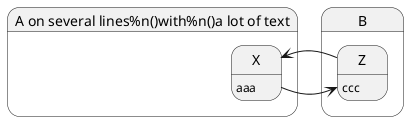 {
  "sha1": "siz3sy9sd8nfof7pl6oy7ply0izi9nq",
  "insertion": {
    "when": "2024-06-04T17:28:45.151Z",
    "url": "https://github.com/plantuml/plantuml/issues/863",
    "user": "plantuml@gmail.com"
  }
}
@startuml

state A as "A on several lines%n()with%n()a lot of text" {
  X : aaa
}
state B {
  Z : ccc
}
X -> Z
X <- Z
@enduml
